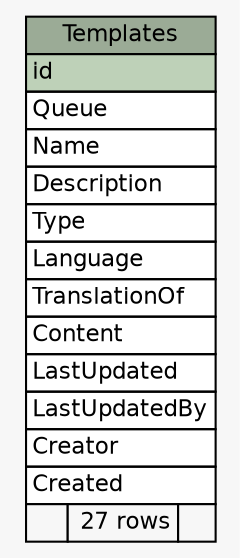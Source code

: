 // dot 2.28.0 on Linux 3.2.21-1.32.6.amzn1.x86_64
// SchemaSpy rev 590
digraph "Templates" {
  graph [
    rankdir="RL"
    bgcolor="#f7f7f7"
    nodesep="0.18"
    ranksep="0.46"
    fontname="Helvetica"
    fontsize="11"
  ];
  node [
    fontname="Helvetica"
    fontsize="11"
    shape="plaintext"
  ];
  edge [
    arrowsize="0.8"
  ];
  "Templates" [
    label=<
    <TABLE BORDER="0" CELLBORDER="1" CELLSPACING="0" BGCOLOR="#ffffff">
      <TR><TD COLSPAN="3" BGCOLOR="#9bab96" ALIGN="CENTER">Templates</TD></TR>
      <TR><TD PORT="id" COLSPAN="3" BGCOLOR="#bed1b8" ALIGN="LEFT">id</TD></TR>
      <TR><TD PORT="Queue" COLSPAN="3" ALIGN="LEFT">Queue</TD></TR>
      <TR><TD PORT="Name" COLSPAN="3" ALIGN="LEFT">Name</TD></TR>
      <TR><TD PORT="Description" COLSPAN="3" ALIGN="LEFT">Description</TD></TR>
      <TR><TD PORT="Type" COLSPAN="3" ALIGN="LEFT">Type</TD></TR>
      <TR><TD PORT="Language" COLSPAN="3" ALIGN="LEFT">Language</TD></TR>
      <TR><TD PORT="TranslationOf" COLSPAN="3" ALIGN="LEFT">TranslationOf</TD></TR>
      <TR><TD PORT="Content" COLSPAN="3" ALIGN="LEFT">Content</TD></TR>
      <TR><TD PORT="LastUpdated" COLSPAN="3" ALIGN="LEFT">LastUpdated</TD></TR>
      <TR><TD PORT="LastUpdatedBy" COLSPAN="3" ALIGN="LEFT">LastUpdatedBy</TD></TR>
      <TR><TD PORT="Creator" COLSPAN="3" ALIGN="LEFT">Creator</TD></TR>
      <TR><TD PORT="Created" COLSPAN="3" ALIGN="LEFT">Created</TD></TR>
      <TR><TD ALIGN="LEFT" BGCOLOR="#f7f7f7">  </TD><TD ALIGN="RIGHT" BGCOLOR="#f7f7f7">27 rows</TD><TD ALIGN="RIGHT" BGCOLOR="#f7f7f7">  </TD></TR>
    </TABLE>>
    URL="tables/Templates.html"
    tooltip="Templates"
  ];
}
